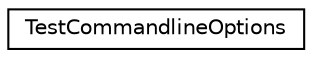 digraph G
{
  edge [fontname="Helvetica",fontsize="10",labelfontname="Helvetica",labelfontsize="10"];
  node [fontname="Helvetica",fontsize="10",shape=record];
  rankdir="LR";
  Node1 [label="TestCommandlineOptions",height=0.2,width=0.4,color="black", fillcolor="white", style="filled",URL="$structTestCommandlineOptions.html"];
}
